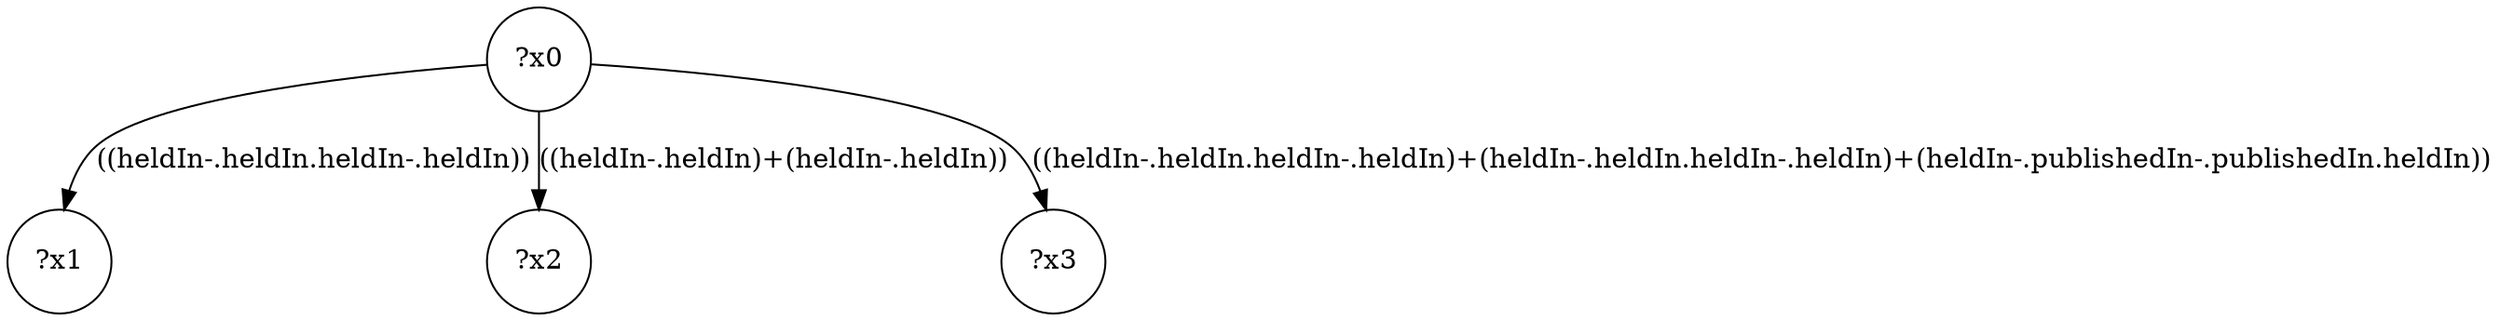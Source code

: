 digraph g {
	x0 [shape=circle, label="?x0"];
	x1 [shape=circle, label="?x1"];
	x0 -> x1 [label="((heldIn-.heldIn.heldIn-.heldIn))"];
	x2 [shape=circle, label="?x2"];
	x0 -> x2 [label="((heldIn-.heldIn)+(heldIn-.heldIn))"];
	x3 [shape=circle, label="?x3"];
	x0 -> x3 [label="((heldIn-.heldIn.heldIn-.heldIn)+(heldIn-.heldIn.heldIn-.heldIn)+(heldIn-.publishedIn-.publishedIn.heldIn))"];
}
